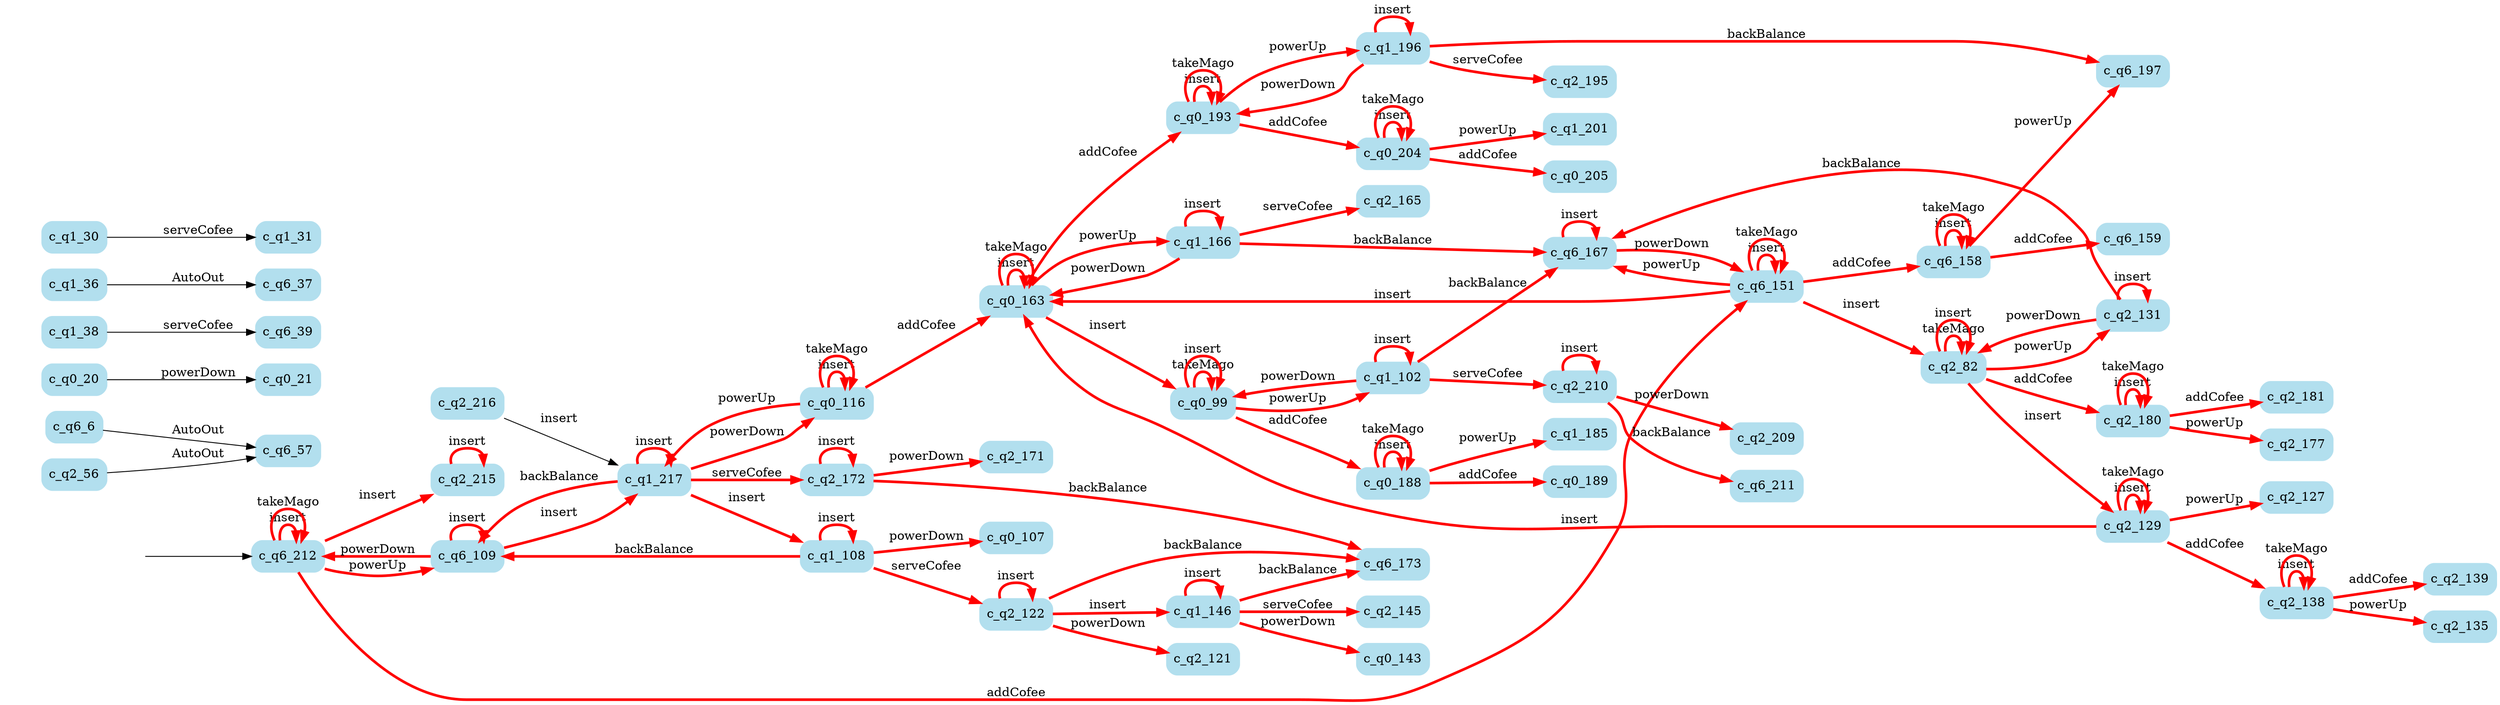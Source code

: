 digraph G {

	rankdir = LR;

	start_c_q6_212[style=invisible];

	node[shape=box, style="rounded, filled", color=lightblue2];

	c_q2_131[label="c_q2_131"];
	c_q2_181[label="c_q2_181"];
	c_q1_185[label="c_q1_185"];
	c_q6_6[label="c_q6_6"];
	c_q2_145[label="c_q2_145"];
	c_q2_127[label="c_q2_127"];
	c_q6_211[label="c_q6_211"];
	c_q1_196[label="c_q1_196"];
	c_q2_139[label="c_q2_139"];
	c_q1_146[label="c_q1_146"];
	c_q2_215[label="c_q2_215"];
	c_q0_20[label="c_q0_20"];
	c_q6_197[label="c_q6_197"];
	c_q2_165[label="c_q2_165"];
	c_q2_56[label="c_q2_56"];
	c_q0_107[label="c_q0_107"];
	c_q6_39[label="c_q6_39"];
	c_q0_116[label="c_q0_116"];
	c_q0_189[label="c_q0_189"];
	c_q6_57[label="c_q6_57"];
	c_q1_36[label="c_q1_36"];
	c_q2_129[label="c_q2_129"];
	c_q1_108[label="c_q1_108"];
	c_q2_216[label="c_q2_216"];
	c_q0_188[label="c_q0_188"];
	c_q6_109[label="c_q6_109"];
	c_q2_138[label="c_q2_138"];
	c_q2_195[label="c_q2_195"];
	c_q1_201[label="c_q1_201"];
	c_q2_209[label="c_q2_209"];
	c_q6_37[label="c_q6_37"];
	c_q2_121[label="c_q2_121"];
	c_q6_159[label="c_q6_159"];
	c_q0_99[label="c_q0_99"];
	c_q6_167[label="c_q6_167"];
	c_q2_171[label="c_q2_171"];
	c_q0_163[label="c_q0_163"];
	c_q6_212[label="c_q6_212"];
	c_q2_177[label="c_q2_177"];
	c_q0_21[label="c_q0_21"];
	c_q1_166[label="c_q1_166"];
	c_q1_102[label="c_q1_102"];
	c_q2_210[label="c_q2_210"];
	c_q2_135[label="c_q2_135"];
	c_q0_205[label="c_q0_205"];
	c_q2_122[label="c_q2_122"];
	c_q1_217[label="c_q1_217"];
	c_q1_38[label="c_q1_38"];
	c_q2_82[label="c_q2_82"];
	c_q6_173[label="c_q6_173"];
	c_q6_151[label="c_q6_151"];
	c_q2_172[label="c_q2_172"];
	c_q1_30[label="c_q1_30"];
	c_q0_204[label="c_q0_204"];
	c_q1_31[label="c_q1_31"];
	c_q2_180[label="c_q2_180"];
	c_q6_158[label="c_q6_158"];
	c_q0_143[label="c_q0_143"];
	c_q0_193[label="c_q0_193"];

	start_c_q6_212 -> c_q6_212;
	c_q6_212 -> c_q6_212[label="insert", penwidth=3, color=red];
	c_q6_212 -> c_q6_109[label="powerUp", penwidth=3, color=red];
	c_q6_109 -> c_q6_212[label="powerDown", penwidth=3, color=red];
	c_q6_6 -> c_q6_57[label="AutoOut"];
	c_q6_212 -> c_q6_212[label="takeMago", penwidth=3, color=red];
	c_q6_212 -> c_q6_151[label="addCofee", penwidth=3, color=red];
	c_q6_151 -> c_q0_163[label="insert", penwidth=3, color=red];
	c_q6_109 -> c_q1_217[label="insert", penwidth=3, color=red];
	c_q6_151 -> c_q2_82[label="insert", penwidth=3, color=red];
	c_q0_163 -> c_q0_99[label="insert", penwidth=3, color=red];
	c_q0_20 -> c_q0_21[label="powerDown"];
	c_q0_99 -> c_q0_99[label="takeMago", penwidth=3, color=red];
	c_q0_163 -> c_q0_193[label="addCofee", penwidth=3, color=red];
	c_q0_99 -> c_q1_102[label="powerUp", penwidth=3, color=red];
	c_q1_217 -> c_q1_108[label="insert", penwidth=3, color=red];
	c_q1_30 -> c_q1_31[label="serveCofee"];
	c_q1_217 -> c_q0_116[label="powerDown", penwidth=3, color=red];
	c_q1_108 -> c_q2_122[label="serveCofee", penwidth=3, color=red];
	c_q1_36 -> c_q6_37[label="AutoOut"];
	c_q1_38 -> c_q6_39[label="serveCofee"];
	c_q1_217 -> c_q6_109[label="backBalance", penwidth=3, color=red];
	c_q2_82 -> c_q2_129[label="insert", penwidth=3, color=red];
	c_q2_82 -> c_q2_131[label="powerUp", penwidth=3, color=red];
	c_q2_131 -> c_q2_82[label="powerDown", penwidth=3, color=red];
	c_q2_82 -> c_q2_82[label="takeMago", penwidth=3, color=red];
	c_q2_129 -> c_q2_138[label="addCofee", penwidth=3, color=red];
	c_q2_129 -> c_q0_163[label="insert", penwidth=3, color=red];
	c_q2_122 -> c_q1_146[label="insert", penwidth=3, color=red];
	c_q2_56 -> c_q6_57[label="AutoOut"];
	c_q2_131 -> c_q6_167[label="backBalance", penwidth=3, color=red];
	c_q6_109 -> c_q6_109[label="insert", penwidth=3, color=red];
	c_q6_151 -> c_q6_151[label="insert", penwidth=3, color=red];
	c_q6_151 -> c_q6_167[label="powerUp", penwidth=3, color=red];
	c_q6_151 -> c_q6_151[label="takeMago", penwidth=3, color=red];
	c_q6_151 -> c_q6_158[label="addCofee", penwidth=3, color=red];
	c_q0_163 -> c_q0_163[label="insert", penwidth=3, color=red];
	c_q0_163 -> c_q1_166[label="powerUp", penwidth=3, color=red];
	c_q0_163 -> c_q0_163[label="takeMago", penwidth=3, color=red];
	c_q1_217 -> c_q1_217[label="insert", penwidth=3, color=red];
	c_q1_217 -> c_q2_172[label="serveCofee", penwidth=3, color=red];
	c_q2_82 -> c_q2_82[label="insert", penwidth=3, color=red];
	c_q2_82 -> c_q2_180[label="addCofee", penwidth=3, color=red];
	c_q0_99 -> c_q0_99[label="insert", penwidth=3, color=red];
	c_q0_99 -> c_q0_188[label="addCofee", penwidth=3, color=red];
	c_q0_193 -> c_q0_193[label="insert", penwidth=3, color=red];
	c_q0_193 -> c_q1_196[label="powerUp", penwidth=3, color=red];
	c_q0_193 -> c_q0_193[label="takeMago", penwidth=3, color=red];
	c_q0_193 -> c_q0_204[label="addCofee", penwidth=3, color=red];
	c_q1_102 -> c_q1_102[label="insert", penwidth=3, color=red];
	c_q1_102 -> c_q0_99[label="powerDown", penwidth=3, color=red];
	c_q1_102 -> c_q2_210[label="serveCofee", penwidth=3, color=red];
	c_q1_102 -> c_q6_167[label="backBalance", penwidth=3, color=red];
	c_q1_108 -> c_q1_108[label="insert", penwidth=3, color=red];
	c_q1_108 -> c_q0_107[label="powerDown", penwidth=3, color=red];
	c_q1_108 -> c_q6_109[label="backBalance", penwidth=3, color=red];
	c_q0_116 -> c_q0_116[label="insert", penwidth=3, color=red];
	c_q0_116 -> c_q1_217[label="powerUp", penwidth=3, color=red];
	c_q0_116 -> c_q0_116[label="takeMago", penwidth=3, color=red];
	c_q0_116 -> c_q0_163[label="addCofee", penwidth=3, color=red];
	c_q2_122 -> c_q2_122[label="insert", penwidth=3, color=red];
	c_q2_122 -> c_q2_121[label="powerDown", penwidth=3, color=red];
	c_q2_122 -> c_q6_173[label="backBalance", penwidth=3, color=red];
	c_q2_129 -> c_q2_129[label="insert", penwidth=3, color=red];
	c_q2_129 -> c_q2_127[label="powerUp", penwidth=3, color=red];
	c_q2_129 -> c_q2_129[label="takeMago", penwidth=3, color=red];
	c_q2_131 -> c_q2_131[label="insert", penwidth=3, color=red];
	c_q2_138 -> c_q2_138[label="insert", penwidth=3, color=red];
	c_q2_138 -> c_q2_135[label="powerUp", penwidth=3, color=red];
	c_q2_138 -> c_q2_138[label="takeMago", penwidth=3, color=red];
	c_q2_138 -> c_q2_139[label="addCofee", penwidth=3, color=red];
	c_q1_146 -> c_q1_146[label="insert", penwidth=3, color=red];
	c_q1_146 -> c_q0_143[label="powerDown", penwidth=3, color=red];
	c_q1_146 -> c_q2_145[label="serveCofee", penwidth=3, color=red];
	c_q1_146 -> c_q6_173[label="backBalance", penwidth=3, color=red];
	c_q6_167 -> c_q6_167[label="insert", penwidth=3, color=red];
	c_q6_167 -> c_q6_151[label="powerDown", penwidth=3, color=red];
	c_q6_158 -> c_q6_158[label="insert", penwidth=3, color=red];
	c_q6_158 -> c_q6_197[label="powerUp", penwidth=3, color=red];
	c_q6_158 -> c_q6_158[label="takeMago", penwidth=3, color=red];
	c_q6_158 -> c_q6_159[label="addCofee", penwidth=3, color=red];
	c_q1_166 -> c_q1_166[label="insert", penwidth=3, color=red];
	c_q1_166 -> c_q0_163[label="powerDown", penwidth=3, color=red];
	c_q1_166 -> c_q2_165[label="serveCofee", penwidth=3, color=red];
	c_q1_166 -> c_q6_167[label="backBalance", penwidth=3, color=red];
	c_q2_172 -> c_q2_172[label="insert", penwidth=3, color=red];
	c_q2_172 -> c_q2_171[label="powerDown", penwidth=3, color=red];
	c_q2_172 -> c_q6_173[label="backBalance", penwidth=3, color=red];
	c_q2_180 -> c_q2_180[label="insert", penwidth=3, color=red];
	c_q2_180 -> c_q2_177[label="powerUp", penwidth=3, color=red];
	c_q2_180 -> c_q2_180[label="takeMago", penwidth=3, color=red];
	c_q2_180 -> c_q2_181[label="addCofee", penwidth=3, color=red];
	c_q0_188 -> c_q0_188[label="insert", penwidth=3, color=red];
	c_q0_188 -> c_q1_185[label="powerUp", penwidth=3, color=red];
	c_q0_188 -> c_q0_188[label="takeMago", penwidth=3, color=red];
	c_q0_188 -> c_q0_189[label="addCofee", penwidth=3, color=red];
	c_q1_196 -> c_q1_196[label="insert", penwidth=3, color=red];
	c_q1_196 -> c_q0_193[label="powerDown", penwidth=3, color=red];
	c_q1_196 -> c_q2_195[label="serveCofee", penwidth=3, color=red];
	c_q1_196 -> c_q6_197[label="backBalance", penwidth=3, color=red];
	c_q0_204 -> c_q0_204[label="insert", penwidth=3, color=red];
	c_q0_204 -> c_q1_201[label="powerUp", penwidth=3, color=red];
	c_q0_204 -> c_q0_204[label="takeMago", penwidth=3, color=red];
	c_q0_204 -> c_q0_205[label="addCofee", penwidth=3, color=red];
	c_q2_210 -> c_q2_210[label="insert", penwidth=3, color=red];
	c_q2_210 -> c_q2_209[label="powerDown", penwidth=3, color=red];
	c_q2_210 -> c_q6_211[label="backBalance", penwidth=3, color=red];
	c_q6_212 -> c_q2_215[label="insert", penwidth=3, color=red];
	c_q2_215 -> c_q2_215[label="insert", penwidth=3, color=red];
	c_q2_216 -> c_q1_217[label="insert"];

}